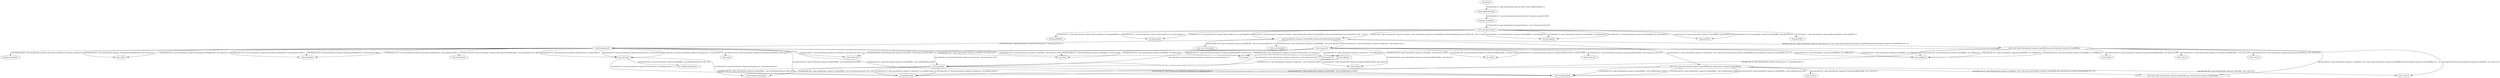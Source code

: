 digraph g {
10[label="void decompress()"]
9[label="byte[] getBuffer()"]
15[label="void <init>(int,byte[])"]
14[label="void <init>(byte[])"]
22[label="void clBlock()"]
41[label="int readBytes(byte[],int)"]
0[label="void Main()"]
12[label="void compress()"]
27[label="int readByte()"]
36[label="void push(byte)"]
21[label="void output(int)"]
13[label="void <init>(spec.benchmarks.compress.InputBuffer,spec.benchmarks.compress.OutputBuffer)"]
31[label="void init(int)"]
26[label="int of(int)"]
40[label="void set(int,byte)"]
7[label="int getLength()"]
16[label="void writeByte(byte)"]
25[label="int of(int)"]
19[label="int getMaxCode()"]
34[label="void <init>()"]
32[label="void clear(int)"]
38[label="byte pop()"]
8[label="spec.benchmarks.compress.OutputBuffer performAction(byte[],int,int,byte[])"]
11[label="void <init>(spec.benchmarks.compress.InputBuffer,spec.benchmarks.compress.OutputBuffer)"]
3[label="void runCompress(int)"]
5[label="int getLength()"]
24[label="void set(int,int)"]
39[label="boolean isEmpty()"]
23[label="void set(int,int)"]
33[label="void <init>()"]
35[label="int getCode()"]
17[label="void <init>()"]
18[label="void <init>()"]
30[label="void writebytes(byte[],int)"]
1[label="long runBenchmark()"]
4[label="long getCRC()"]
6[label="long getCRC()"]
28[label="void clear()"]
37[label="byte of(int)"]
20[label="void <init>(spec.benchmarks.compress.InputBuffer,spec.benchmarks.compress.OutputBuffer)"]
2[label="long inst_main(int)"]
29[label="int hsize()"]
11->17[label="specialinvoke $r6.<spec.benchmarks.compress.CodeTable: void <init>()>()"]
12->29[label="virtualinvoke $r2.<spec.benchmarks.compress.Compressor$HashTable: int hsize()>()"]
12->29[label="virtualinvoke $r3.<spec.benchmarks.compress.Compressor$HashTable: int hsize()>()"]
11->19[label="virtualinvoke r0.<spec.benchmarks.compress.Decompressor: int getMaxCode()>()"]
11->20[label="specialinvoke r0.<spec.benchmarks.compress.CompBase: void <init>(spec.benchmarks.compress.InputBuffer,spec.benchmarks.compress.OutputBuffer)>(r1, r2)"]
21->19[label="virtualinvoke r0.<spec.benchmarks.compress.Compressor: int getMaxCode()>()"]
21->19[label="virtualinvoke r0.<spec.benchmarks.compress.Compressor: int getMaxCode()>()"]
11->27[label="virtualinvoke $r22.<spec.benchmarks.compress.InputBuffer: int readByte()>()"]
11->27[label="virtualinvoke $r20.<spec.benchmarks.compress.InputBuffer: int readByte()>()"]
11->27[label="virtualinvoke $r3.<spec.benchmarks.compress.InputBuffer: int readByte()>()"]
21->16[label="virtualinvoke $r11.<spec.benchmarks.compress.OutputBuffer: void writeByte(byte)>($b45)"]
22->28[label="virtualinvoke $r1.<spec.benchmarks.compress.Compressor$HashTable: void clear()>()"]
35->19[label="virtualinvoke r0.<spec.benchmarks.compress.Decompressor: int getMaxCode()>()"]
35->19[label="virtualinvoke r0.<spec.benchmarks.compress.Decompressor: int getMaxCode()>()"]
1->2[label="virtualinvoke $r1.<spec.benchmarks.compress.Harness: long inst_main(int)>($i0)"]
10->16[label="virtualinvoke $r1.<spec.benchmarks.compress.OutputBuffer: void writeByte(byte)>($b2)"]
10->16[label="virtualinvoke $r5.<spec.benchmarks.compress.OutputBuffer: void writeByte(byte)>($b6)"]
3->4[label="virtualinvoke r3.<spec.benchmarks.compress.OutputBuffer: long getCRC()>()"]
3->4[label="virtualinvoke r2.<spec.benchmarks.compress.OutputBuffer: long getCRC()>()"]
3->5[label="virtualinvoke r2.<spec.benchmarks.compress.OutputBuffer: int getLength()>()"]
3->5[label="virtualinvoke r2.<spec.benchmarks.compress.OutputBuffer: int getLength()>()"]
3->5[label="virtualinvoke r3.<spec.benchmarks.compress.OutputBuffer: int getLength()>()"]
3->6[label="virtualinvoke r1.<spec.benchmarks.compress.Harness$Source: long getCRC()>()"]
21->30[label="virtualinvoke $r9.<spec.benchmarks.compress.OutputBuffer: void writebytes(byte[],int)>($r8, $i37)"]
21->30[label="virtualinvoke $r2.<spec.benchmarks.compress.OutputBuffer: void writebytes(byte[],int)>($r1, $i8)"]
3->7[label="virtualinvoke r1.<spec.benchmarks.compress.Harness$Source: int getLength()>()"]
3->7[label="virtualinvoke r1.<spec.benchmarks.compress.Harness$Source: int getLength()>()"]
11->32[label="virtualinvoke $r9.<spec.benchmarks.compress.CodeTable: void clear(int)>(256)"]
3->8[label="staticinvoke <spec.benchmarks.compress.Compress: spec.benchmarks.compress.OutputBuffer performAction(byte[],int,int,byte[])>($r7, $i2, 0, $r10)"]
3->8[label="staticinvoke <spec.benchmarks.compress.Compress: spec.benchmarks.compress.OutputBuffer performAction(byte[],int,int,byte[])>($r13, $i5, 1, $r16)"]
11->31[label="virtualinvoke $r10.<spec.benchmarks.compress.Decompressor$SuffixTable: void init(int)>(256)"]
3->9[label="virtualinvoke r1.<spec.benchmarks.compress.Harness$Source: byte[] getBuffer()>()"]
11->34[label="specialinvoke $r7.<spec.benchmarks.compress.Decompressor$SuffixTable: void <init>()>()"]
11->33[label="specialinvoke $r8.<spec.benchmarks.compress.Decompressor$DeStack: void <init>()>()"]
13->17[label="specialinvoke $r4.<spec.benchmarks.compress.CodeTable: void <init>()>()"]
10->24[label="virtualinvoke $r7.<spec.benchmarks.compress.CodeTable: void set(int,int)>(i19, i15)"]
13->18[label="specialinvoke $r3.<spec.benchmarks.compress.Compressor$HashTable: void <init>()>()"]
13->16[label="virtualinvoke $r9.<spec.benchmarks.compress.OutputBuffer: void writeByte(byte)>($b11)"]
13->16[label="virtualinvoke $r6.<spec.benchmarks.compress.OutputBuffer: void writeByte(byte)>($b6)"]
13->16[label="virtualinvoke $r8.<spec.benchmarks.compress.OutputBuffer: void writeByte(byte)>($b7)"]
10->25[label="virtualinvoke $r11.<spec.benchmarks.compress.CodeTable: int of(int)>(i17)"]
8->11[label="specialinvoke $r6.<spec.benchmarks.compress.Decompressor: void <init>(spec.benchmarks.compress.InputBuffer,spec.benchmarks.compress.OutputBuffer)>(r2, r3)"]
8->12[label="virtualinvoke $r7.<spec.benchmarks.compress.Compressor: void compress()>()"]
8->10[label="virtualinvoke $r6.<spec.benchmarks.compress.Decompressor: void decompress()>()"]
8->15[label="specialinvoke $r4.<spec.benchmarks.compress.InputBuffer: void <init>(int,byte[])>(i0, r0)"]
8->13[label="specialinvoke $r7.<spec.benchmarks.compress.Compressor: void <init>(spec.benchmarks.compress.InputBuffer,spec.benchmarks.compress.OutputBuffer)>(r2, r3)"]
8->14[label="specialinvoke $r5.<spec.benchmarks.compress.OutputBuffer: void <init>(byte[])>(r1)"]
13->19[label="virtualinvoke r0.<spec.benchmarks.compress.Compressor: int getMaxCode()>()"]
10->32[label="virtualinvoke $r13.<spec.benchmarks.compress.CodeTable: void clear(int)>(256)"]
10->35[label="specialinvoke r0.<spec.benchmarks.compress.Decompressor: int getCode()>()"]
10->35[label="specialinvoke r0.<spec.benchmarks.compress.Decompressor: int getCode()>()"]
10->35[label="specialinvoke r0.<spec.benchmarks.compress.Decompressor: int getCode()>()"]
10->37[label="virtualinvoke $r9.<spec.benchmarks.compress.Decompressor$SuffixTable: byte of(int)>(i17)"]
10->37[label="virtualinvoke $r2.<spec.benchmarks.compress.Decompressor$SuffixTable: byte of(int)>(i17)"]
10->36[label="virtualinvoke $r12.<spec.benchmarks.compress.Decompressor$DeStack: void push(byte)>($b12)"]
10->36[label="virtualinvoke $r3.<spec.benchmarks.compress.Decompressor$DeStack: void push(byte)>($b5)"]
10->36[label="virtualinvoke $r10.<spec.benchmarks.compress.Decompressor$DeStack: void push(byte)>($b11)"]
13->20[label="specialinvoke r0.<spec.benchmarks.compress.CompBase: void <init>(spec.benchmarks.compress.InputBuffer,spec.benchmarks.compress.OutputBuffer)>(r1, r2)"]
22->21[label="specialinvoke r0.<spec.benchmarks.compress.Compressor: void output(int)>(256)"]
0->1[label="virtualinvoke r0.<spec.benchmarks.compress.Main: long runBenchmark()>()"]
10->39[label="virtualinvoke $r6.<spec.benchmarks.compress.Decompressor$DeStack: boolean isEmpty()>()"]
10->38[label="virtualinvoke $r4.<spec.benchmarks.compress.Decompressor$DeStack: byte pop()>()"]
2->3[label="virtualinvoke r0.<spec.benchmarks.compress.Harness: void runCompress(int)>(i0)"]
12->23[label="virtualinvoke $r7.<spec.benchmarks.compress.Compressor$HashTable: void set(int,int)>(i24, i23)"]
12->24[label="virtualinvoke $r6.<spec.benchmarks.compress.CodeTable: void set(int,int)>(i24, $i16)"]
12->21[label="specialinvoke r0.<spec.benchmarks.compress.Compressor: void output(int)>(-1)"]
12->21[label="specialinvoke r0.<spec.benchmarks.compress.Compressor: void output(int)>(i19)"]
12->21[label="specialinvoke r0.<spec.benchmarks.compress.Compressor: void output(int)>(i19)"]
35->41[label="virtualinvoke $r2.<spec.benchmarks.compress.InputBuffer: int readBytes(byte[],int)>($r1, $i1)"]
12->22[label="specialinvoke r0.<spec.benchmarks.compress.Compressor: void clBlock()>()"]
12->27[label="virtualinvoke $r1.<spec.benchmarks.compress.InputBuffer: int readByte()>()"]
12->27[label="virtualinvoke $r12.<spec.benchmarks.compress.InputBuffer: int readByte()>()"]
12->28[label="virtualinvoke $r4.<spec.benchmarks.compress.Compressor$HashTable: void clear()>()"]
12->25[label="virtualinvoke $r10.<spec.benchmarks.compress.CodeTable: int of(int)>(i24)"]
12->25[label="virtualinvoke $r11.<spec.benchmarks.compress.CodeTable: int of(int)>(i24)"]
12->26[label="virtualinvoke $r5.<spec.benchmarks.compress.Compressor$HashTable: int of(int)>(i24)"]
12->26[label="virtualinvoke $r8.<spec.benchmarks.compress.Compressor$HashTable: int of(int)>(i24)"]
10->40[label="virtualinvoke $r8.<spec.benchmarks.compress.Decompressor$SuffixTable: void set(int,byte)>(i19, $b9)"]
}